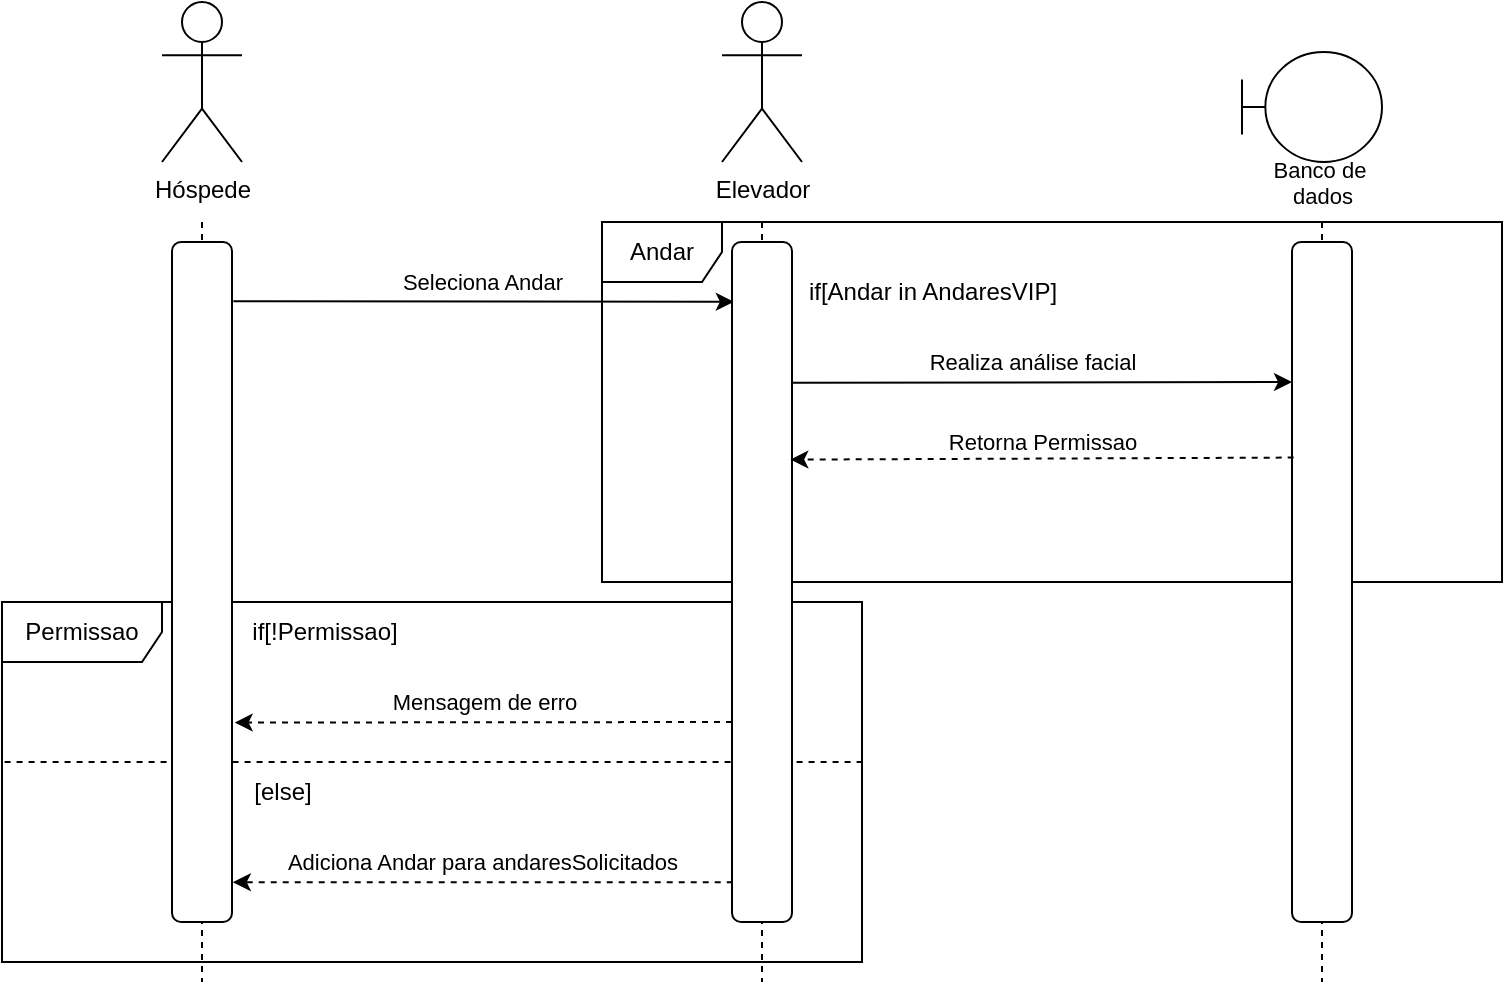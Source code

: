 <mxfile version="24.8.4">
  <diagram name="Página-1" id="ndIE9iRu-5RsDKBhaJrT">
    <mxGraphModel dx="1674" dy="772" grid="1" gridSize="10" guides="1" tooltips="1" connect="1" arrows="1" fold="1" page="1" pageScale="1" pageWidth="827" pageHeight="1169" math="0" shadow="0">
      <root>
        <mxCell id="0" />
        <mxCell id="1" parent="0" />
        <mxCell id="94Sxvm2VLyfUZKXNGgCt-1" value="Andar" style="shape=umlFrame;whiteSpace=wrap;html=1;pointerEvents=0;" vertex="1" parent="1">
          <mxGeometry x="340" y="220" width="450" height="180" as="geometry" />
        </mxCell>
        <mxCell id="MVGgcwuGfcrAvFL7aOCa-16" value="" style="endArrow=none;html=1;rounded=0;exitX=0.005;exitY=0.422;exitDx=0;exitDy=0;exitPerimeter=0;entryX=1.002;entryY=0.422;entryDx=0;entryDy=0;entryPerimeter=0;dashed=1;" parent="1" edge="1">
          <mxGeometry width="50" height="50" relative="1" as="geometry">
            <mxPoint x="41.29" y="490" as="sourcePoint" />
            <mxPoint x="470.0" y="490" as="targetPoint" />
          </mxGeometry>
        </mxCell>
        <mxCell id="MVGgcwuGfcrAvFL7aOCa-14" value="Permissao" style="shape=umlFrame;whiteSpace=wrap;html=1;pointerEvents=0;width=80;height=30;" parent="1" vertex="1">
          <mxGeometry x="40" y="410" width="430" height="180" as="geometry" />
        </mxCell>
        <mxCell id="MVGgcwuGfcrAvFL7aOCa-1" style="edgeStyle=orthogonalEdgeStyle;rounded=0;orthogonalLoop=1;jettySize=auto;html=1;endArrow=none;endFill=0;dashed=1;" parent="1" edge="1">
          <mxGeometry relative="1" as="geometry">
            <mxPoint x="140" y="600" as="targetPoint" />
            <mxPoint x="140" y="220" as="sourcePoint" />
          </mxGeometry>
        </mxCell>
        <mxCell id="MVGgcwuGfcrAvFL7aOCa-2" value="Hóspede" style="shape=umlActor;verticalLabelPosition=bottom;verticalAlign=top;html=1;outlineConnect=0;" parent="1" vertex="1">
          <mxGeometry x="120" y="110" width="40" height="80" as="geometry" />
        </mxCell>
        <mxCell id="MVGgcwuGfcrAvFL7aOCa-3" value="" style="rounded=1;whiteSpace=wrap;html=1;" parent="1" vertex="1">
          <mxGeometry x="125" y="230" width="30" height="340" as="geometry" />
        </mxCell>
        <mxCell id="MVGgcwuGfcrAvFL7aOCa-4" value="Seleciona Andar" style="endArrow=classic;html=1;rounded=0;exitX=1.022;exitY=0.087;exitDx=0;exitDy=0;exitPerimeter=0;entryX=0.031;entryY=0.088;entryDx=0;entryDy=0;entryPerimeter=0;" parent="1" source="MVGgcwuGfcrAvFL7aOCa-3" target="MVGgcwuGfcrAvFL7aOCa-7" edge="1">
          <mxGeometry x="-0.006" y="10" width="50" height="50" relative="1" as="geometry">
            <mxPoint x="390" y="320" as="sourcePoint" />
            <mxPoint x="400" y="260" as="targetPoint" />
            <mxPoint as="offset" />
          </mxGeometry>
        </mxCell>
        <mxCell id="MVGgcwuGfcrAvFL7aOCa-5" style="edgeStyle=orthogonalEdgeStyle;rounded=0;orthogonalLoop=1;jettySize=auto;html=1;endArrow=none;endFill=0;dashed=1;" parent="1" edge="1">
          <mxGeometry relative="1" as="geometry">
            <mxPoint x="420" y="600" as="targetPoint" />
            <mxPoint x="420" y="220" as="sourcePoint" />
          </mxGeometry>
        </mxCell>
        <mxCell id="MVGgcwuGfcrAvFL7aOCa-6" value="Elevador" style="shape=umlActor;verticalLabelPosition=bottom;verticalAlign=top;html=1;outlineConnect=0;" parent="1" vertex="1">
          <mxGeometry x="400" y="110" width="40" height="80" as="geometry" />
        </mxCell>
        <mxCell id="MVGgcwuGfcrAvFL7aOCa-7" value="" style="rounded=1;whiteSpace=wrap;html=1;" parent="1" vertex="1">
          <mxGeometry x="405" y="230" width="30" height="340" as="geometry" />
        </mxCell>
        <mxCell id="MVGgcwuGfcrAvFL7aOCa-8" value="Realiza análise facial" style="endArrow=classic;html=1;rounded=0;exitX=1;exitY=0.207;exitDx=0;exitDy=0;exitPerimeter=0;entryX=0;entryY=0.206;entryDx=0;entryDy=0;entryPerimeter=0;" parent="1" source="MVGgcwuGfcrAvFL7aOCa-7" target="MVGgcwuGfcrAvFL7aOCa-11" edge="1">
          <mxGeometry x="-0.04" y="10" width="50" height="50" relative="1" as="geometry">
            <mxPoint x="500" y="310" as="sourcePoint" />
            <mxPoint x="680" y="300" as="targetPoint" />
            <mxPoint as="offset" />
          </mxGeometry>
        </mxCell>
        <mxCell id="MVGgcwuGfcrAvFL7aOCa-9" style="edgeStyle=orthogonalEdgeStyle;rounded=0;orthogonalLoop=1;jettySize=auto;html=1;endArrow=none;endFill=0;dashed=1;" parent="1" edge="1">
          <mxGeometry relative="1" as="geometry">
            <mxPoint x="700" y="600" as="targetPoint" />
            <mxPoint x="700" y="220" as="sourcePoint" />
          </mxGeometry>
        </mxCell>
        <mxCell id="MVGgcwuGfcrAvFL7aOCa-11" value="" style="rounded=1;whiteSpace=wrap;html=1;" parent="1" vertex="1">
          <mxGeometry x="685" y="230" width="30" height="340" as="geometry" />
        </mxCell>
        <mxCell id="MVGgcwuGfcrAvFL7aOCa-12" value="Retorna Permissao" style="endArrow=classic;html=1;rounded=0;entryX=0.972;entryY=0.32;entryDx=0;entryDy=0;entryPerimeter=0;exitX=0.028;exitY=0.317;exitDx=0;exitDy=0;exitPerimeter=0;dashed=1;" parent="1" source="MVGgcwuGfcrAvFL7aOCa-11" target="MVGgcwuGfcrAvFL7aOCa-7" edge="1">
          <mxGeometry x="-0.0" y="-8" width="50" height="50" relative="1" as="geometry">
            <mxPoint x="500" y="400" as="sourcePoint" />
            <mxPoint x="550" y="350" as="targetPoint" />
            <mxPoint as="offset" />
          </mxGeometry>
        </mxCell>
        <mxCell id="MVGgcwuGfcrAvFL7aOCa-13" value="Mensagem de erro" style="endArrow=classic;html=1;rounded=0;entryX=1.011;entryY=0.442;entryDx=0;entryDy=0;entryPerimeter=0;dashed=1;" parent="1" edge="1">
          <mxGeometry x="-0.005" y="-10" width="50" height="50" relative="1" as="geometry">
            <mxPoint x="405" y="470" as="sourcePoint" />
            <mxPoint x="156.33" y="470.28" as="targetPoint" />
            <mxPoint as="offset" />
          </mxGeometry>
        </mxCell>
        <mxCell id="MVGgcwuGfcrAvFL7aOCa-15" value="if[!Permissao]" style="text;html=1;align=center;verticalAlign=middle;resizable=0;points=[];autosize=1;strokeColor=none;fillColor=none;" parent="1" vertex="1">
          <mxGeometry x="151.33" y="410" width="100" height="30" as="geometry" />
        </mxCell>
        <mxCell id="MVGgcwuGfcrAvFL7aOCa-17" value="[else]" style="text;html=1;align=center;verticalAlign=middle;resizable=0;points=[];autosize=1;strokeColor=none;fillColor=none;" parent="1" vertex="1">
          <mxGeometry x="155" y="490" width="50" height="30" as="geometry" />
        </mxCell>
        <mxCell id="MVGgcwuGfcrAvFL7aOCa-18" value="Adiciona Andar para andaresSolicitados" style="endArrow=classic;html=1;rounded=0;entryX=1.014;entryY=0.912;entryDx=0;entryDy=0;entryPerimeter=0;exitX=0.012;exitY=0.912;exitDx=0;exitDy=0;exitPerimeter=0;dashed=1;" parent="1" edge="1">
          <mxGeometry x="0.003" y="-10" width="50" height="50" relative="1" as="geometry">
            <mxPoint x="405.36" y="550.08" as="sourcePoint" />
            <mxPoint x="155.42" y="550.08" as="targetPoint" />
            <mxPoint as="offset" />
          </mxGeometry>
        </mxCell>
        <mxCell id="MVGgcwuGfcrAvFL7aOCa-19" value="" style="shape=umlBoundary;whiteSpace=wrap;html=1;" parent="1" vertex="1">
          <mxGeometry x="660" y="135" width="70" height="55" as="geometry" />
        </mxCell>
        <mxCell id="MVGgcwuGfcrAvFL7aOCa-20" value="&lt;font style=&quot;font-size: 11px;&quot;&gt;Banco de&amp;nbsp;&lt;/font&gt;&lt;div style=&quot;font-size: 11px;&quot;&gt;&lt;font style=&quot;font-size: 11px;&quot;&gt;dados&lt;/font&gt;&lt;/div&gt;" style="text;html=1;align=center;verticalAlign=middle;resizable=0;points=[];autosize=1;strokeColor=none;fillColor=none;" parent="1" vertex="1">
          <mxGeometry x="665" y="180" width="70" height="40" as="geometry" />
        </mxCell>
        <mxCell id="94Sxvm2VLyfUZKXNGgCt-2" value="if[Andar in AndaresVIP]" style="text;html=1;align=center;verticalAlign=middle;resizable=0;points=[];autosize=1;strokeColor=none;fillColor=none;" vertex="1" parent="1">
          <mxGeometry x="430" y="240" width="150" height="30" as="geometry" />
        </mxCell>
      </root>
    </mxGraphModel>
  </diagram>
</mxfile>

